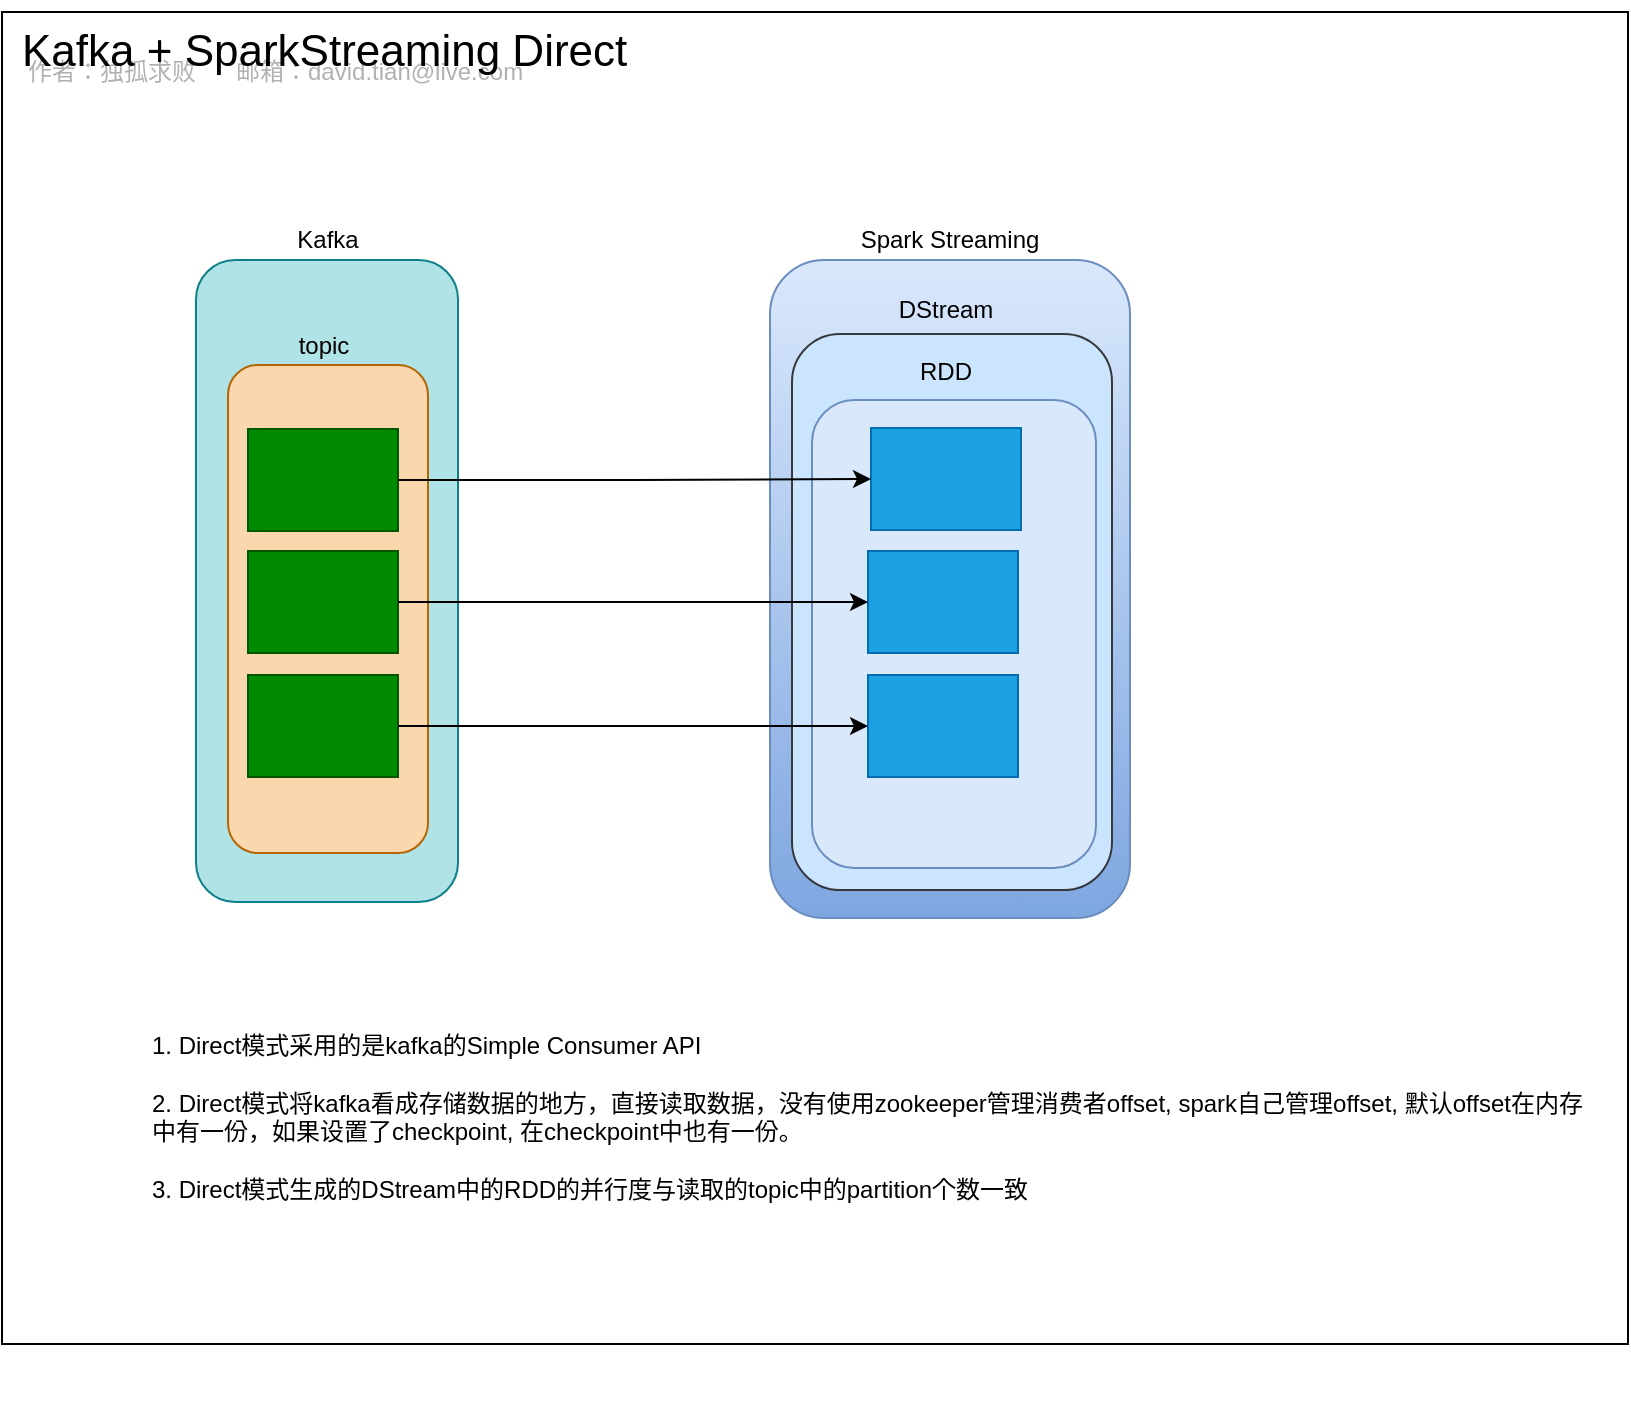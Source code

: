 <mxfile version="12.9.7" type="github"><diagram id="rbNL5drF393FtWctdM_C" name="Page-1"><mxGraphModel dx="707" dy="540" grid="0" gridSize="10" guides="1" tooltips="1" connect="1" arrows="1" fold="1" page="1" pageScale="1" pageWidth="850" pageHeight="1100" math="0" shadow="0"><root><mxCell id="0"/><mxCell id="1" parent="0"/><mxCell id="jSi-2RjOxtc1699BYZPA-23" value="" style="rounded=0;whiteSpace=wrap;html=1;fontSize=12;align=left;" vertex="1" parent="1"><mxGeometry x="14" y="27" width="813" height="666" as="geometry"/></mxCell><mxCell id="jSi-2RjOxtc1699BYZPA-1" value="" style="rounded=1;whiteSpace=wrap;html=1;fillColor=#b0e3e6;strokeColor=#0e8088;" vertex="1" parent="1"><mxGeometry x="111" y="151" width="131" height="321" as="geometry"/></mxCell><mxCell id="jSi-2RjOxtc1699BYZPA-2" value="Kafka" style="text;html=1;strokeColor=none;fillColor=none;align=center;verticalAlign=middle;whiteSpace=wrap;rounded=0;" vertex="1" parent="1"><mxGeometry x="157" y="131" width="40" height="20" as="geometry"/></mxCell><mxCell id="jSi-2RjOxtc1699BYZPA-3" value="" style="rounded=1;whiteSpace=wrap;html=1;fillColor=#fad7ac;strokeColor=#b46504;" vertex="1" parent="1"><mxGeometry x="127" y="203.5" width="100" height="244" as="geometry"/></mxCell><mxCell id="jSi-2RjOxtc1699BYZPA-4" value="topic" style="text;html=1;strokeColor=none;fillColor=none;align=center;verticalAlign=middle;whiteSpace=wrap;rounded=0;" vertex="1" parent="1"><mxGeometry x="155" y="183.5" width="40" height="20" as="geometry"/></mxCell><mxCell id="jSi-2RjOxtc1699BYZPA-5" value="" style="rounded=0;whiteSpace=wrap;html=1;fillColor=#008a00;strokeColor=#005700;fontColor=#ffffff;" vertex="1" parent="1"><mxGeometry x="137" y="235.5" width="75" height="51" as="geometry"/></mxCell><mxCell id="jSi-2RjOxtc1699BYZPA-6" value="" style="rounded=0;whiteSpace=wrap;html=1;fillColor=#008a00;strokeColor=#005700;fontColor=#ffffff;" vertex="1" parent="1"><mxGeometry x="137" y="296.5" width="75" height="51" as="geometry"/></mxCell><mxCell id="jSi-2RjOxtc1699BYZPA-7" value="" style="rounded=0;whiteSpace=wrap;html=1;fillColor=#008a00;strokeColor=#005700;fontColor=#ffffff;" vertex="1" parent="1"><mxGeometry x="137" y="358.5" width="75" height="51" as="geometry"/></mxCell><mxCell id="jSi-2RjOxtc1699BYZPA-8" value="" style="rounded=1;whiteSpace=wrap;html=1;gradientColor=#7ea6e0;fillColor=#dae8fc;strokeColor=#6c8ebf;" vertex="1" parent="1"><mxGeometry x="398" y="151" width="180" height="329" as="geometry"/></mxCell><mxCell id="jSi-2RjOxtc1699BYZPA-9" value="Spark Streaming" style="text;html=1;strokeColor=none;fillColor=none;align=center;verticalAlign=middle;whiteSpace=wrap;rounded=0;" vertex="1" parent="1"><mxGeometry x="435" y="131" width="106" height="20" as="geometry"/></mxCell><mxCell id="jSi-2RjOxtc1699BYZPA-10" value="" style="rounded=1;whiteSpace=wrap;html=1;fillColor=#cce5ff;strokeColor=#36393d;" vertex="1" parent="1"><mxGeometry x="409" y="188" width="160" height="278" as="geometry"/></mxCell><mxCell id="jSi-2RjOxtc1699BYZPA-11" value="DStream" style="text;html=1;strokeColor=none;fillColor=none;align=center;verticalAlign=middle;whiteSpace=wrap;rounded=0;" vertex="1" parent="1"><mxGeometry x="466" y="166" width="40" height="20" as="geometry"/></mxCell><mxCell id="jSi-2RjOxtc1699BYZPA-12" value="" style="rounded=1;whiteSpace=wrap;html=1;fillColor=#dae8fc;strokeColor=#6c8ebf;" vertex="1" parent="1"><mxGeometry x="419" y="221" width="142" height="234" as="geometry"/></mxCell><mxCell id="jSi-2RjOxtc1699BYZPA-13" value="RDD" style="text;html=1;strokeColor=none;fillColor=none;align=center;verticalAlign=middle;whiteSpace=wrap;rounded=0;" vertex="1" parent="1"><mxGeometry x="466" y="197" width="40" height="20" as="geometry"/></mxCell><mxCell id="jSi-2RjOxtc1699BYZPA-14" value="" style="rounded=0;whiteSpace=wrap;html=1;fillColor=#1ba1e2;strokeColor=#006EAF;fontColor=#ffffff;" vertex="1" parent="1"><mxGeometry x="447" y="358.5" width="75" height="51" as="geometry"/></mxCell><mxCell id="jSi-2RjOxtc1699BYZPA-15" value="" style="rounded=0;whiteSpace=wrap;html=1;fillColor=#1ba1e2;strokeColor=#006EAF;fontColor=#ffffff;" vertex="1" parent="1"><mxGeometry x="447" y="296.5" width="75" height="51" as="geometry"/></mxCell><mxCell id="jSi-2RjOxtc1699BYZPA-16" value="" style="rounded=0;whiteSpace=wrap;html=1;fillColor=#1ba1e2;strokeColor=#006EAF;fontColor=#ffffff;" vertex="1" parent="1"><mxGeometry x="448.5" y="235" width="75" height="51" as="geometry"/></mxCell><mxCell id="jSi-2RjOxtc1699BYZPA-20" value="1. Direct模式采用的是kafka的Simple Consumer API&lt;br&gt;&lt;br&gt;2. Direct模式将kafka看成存储数据的地方，直接读取数据，没有使用zookeeper管理消费者offset, spark自己管理offset, 默认offset在内存中有一份，如果设置了checkpoint, 在checkpoint中也有一份。&lt;br&gt;&lt;br&gt;3. Direct模式生成的DStream中的RDD的并行度与读取的topic中的partition个数一致" style="text;html=1;strokeColor=none;fillColor=none;align=left;verticalAlign=top;whiteSpace=wrap;rounded=0;" vertex="1" parent="1"><mxGeometry x="87" y="530" width="721" height="202" as="geometry"/></mxCell><mxCell id="jSi-2RjOxtc1699BYZPA-17" style="edgeStyle=orthogonalEdgeStyle;rounded=0;orthogonalLoop=1;jettySize=auto;html=1;exitX=1;exitY=0.5;exitDx=0;exitDy=0;" edge="1" parent="1" source="jSi-2RjOxtc1699BYZPA-5" target="jSi-2RjOxtc1699BYZPA-16"><mxGeometry relative="1" as="geometry"/></mxCell><mxCell id="jSi-2RjOxtc1699BYZPA-18" style="edgeStyle=orthogonalEdgeStyle;rounded=0;orthogonalLoop=1;jettySize=auto;html=1;" edge="1" parent="1" source="jSi-2RjOxtc1699BYZPA-6" target="jSi-2RjOxtc1699BYZPA-15"><mxGeometry relative="1" as="geometry"/></mxCell><mxCell id="jSi-2RjOxtc1699BYZPA-19" style="edgeStyle=orthogonalEdgeStyle;rounded=0;orthogonalLoop=1;jettySize=auto;html=1;exitX=1;exitY=0.5;exitDx=0;exitDy=0;" edge="1" parent="1" source="jSi-2RjOxtc1699BYZPA-7" target="jSi-2RjOxtc1699BYZPA-14"><mxGeometry relative="1" as="geometry"/></mxCell><mxCell id="jSi-2RjOxtc1699BYZPA-21" value="Kafka + SparkStreaming Direct" style="text;html=1;strokeColor=none;fillColor=none;align=left;verticalAlign=middle;whiteSpace=wrap;rounded=0;fontSize=22;" vertex="1" parent="1"><mxGeometry x="22" y="21" width="481" height="51" as="geometry"/></mxCell><mxCell id="jSi-2RjOxtc1699BYZPA-22" value="作者：独孤求败 &amp;nbsp; &amp;nbsp; &amp;nbsp;邮箱：david.tian@live.com" style="text;html=1;strokeColor=none;fillColor=none;align=left;verticalAlign=middle;whiteSpace=wrap;rounded=0;fontSize=12;textOpacity=30;" vertex="1" parent="1"><mxGeometry x="25" y="47" width="422" height="20" as="geometry"/></mxCell></root></mxGraphModel></diagram></mxfile>